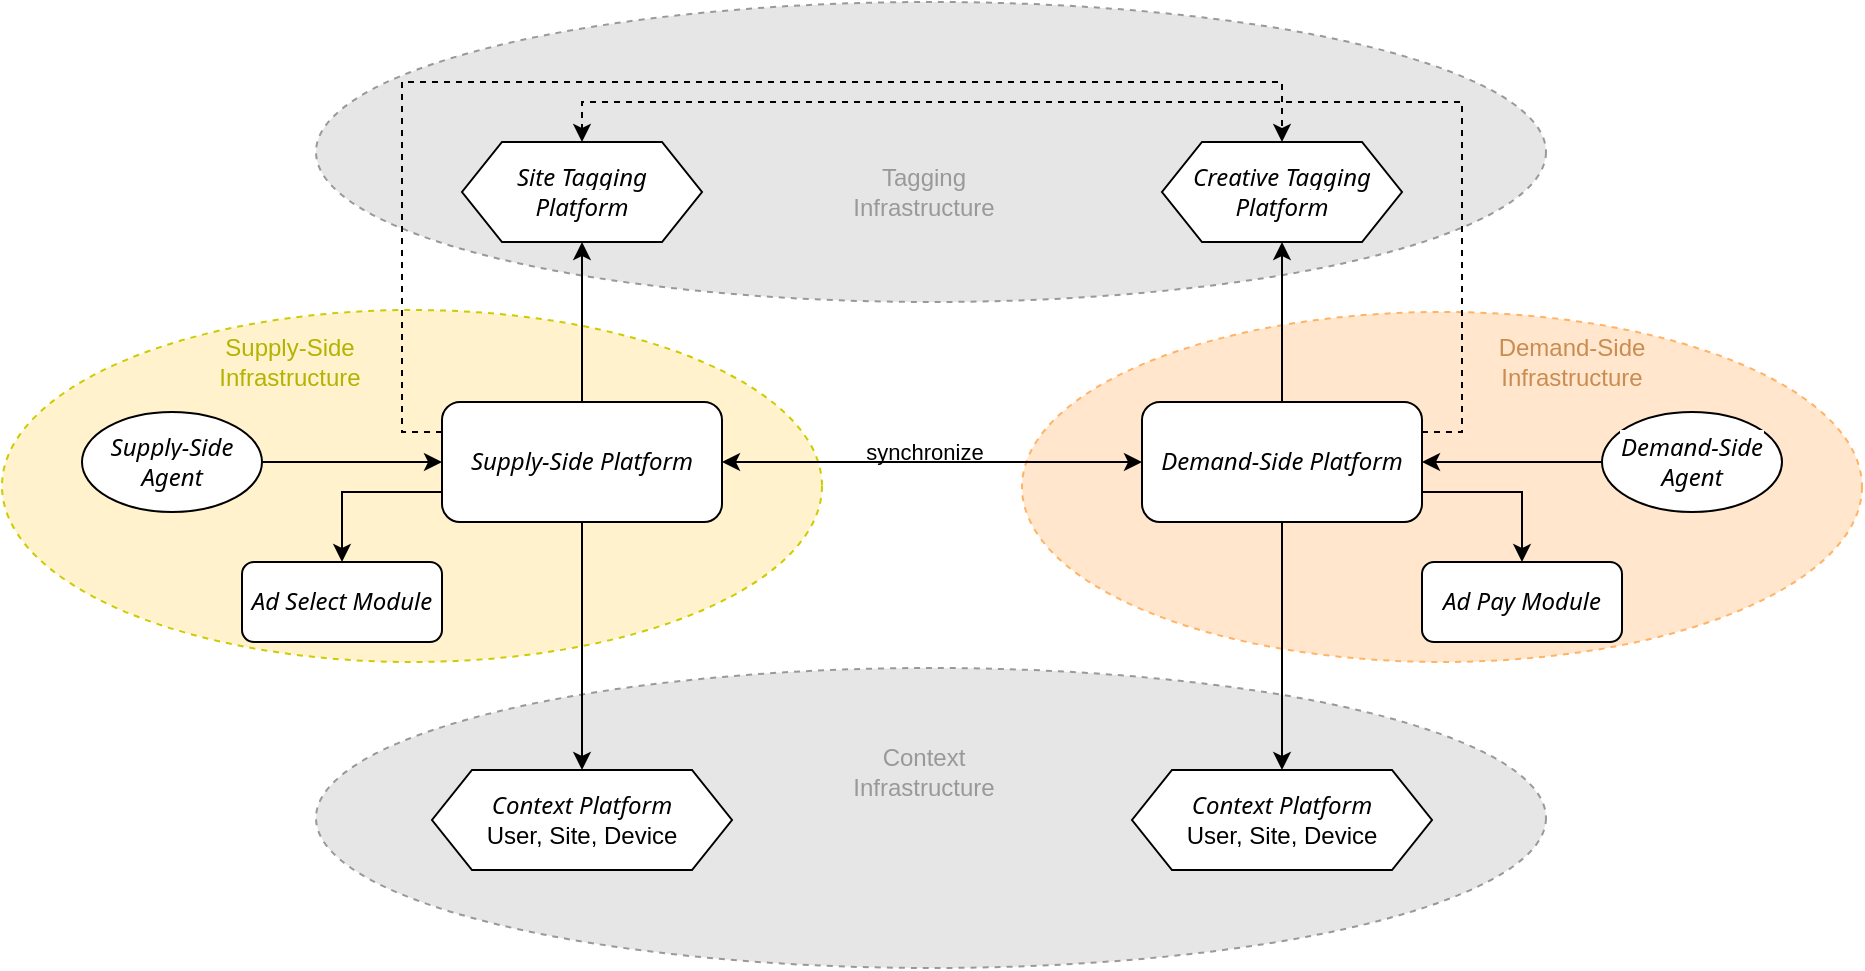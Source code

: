 <mxfile version="20.8.10" type="device"><diagram id="jn7hWb-1jvPDCO8oH757" name="Page-1"><mxGraphModel dx="989" dy="665" grid="1" gridSize="10" guides="1" tooltips="1" connect="1" arrows="1" fold="1" page="1" pageScale="1" pageWidth="1169" pageHeight="827" math="0" shadow="0"><root><mxCell id="0"/><mxCell id="1" parent="0"/><mxCell id="UW8ppSqbyXw56n3Y4dqZ-31" value="" style="ellipse;whiteSpace=wrap;html=1;fontColor=#333333;fillColor=#E6E6E6;strokeColor=#999999;dashed=1;" parent="1" vertex="1"><mxGeometry x="267" y="453" width="615" height="150" as="geometry"/></mxCell><mxCell id="UW8ppSqbyXw56n3Y4dqZ-30" value="" style="ellipse;whiteSpace=wrap;html=1;fontColor=#333333;fillColor=#E6E6E6;strokeColor=#999999;dashed=1;" parent="1" vertex="1"><mxGeometry x="267" y="120" width="615" height="150" as="geometry"/></mxCell><mxCell id="UW8ppSqbyXw56n3Y4dqZ-29" value="" style="ellipse;whiteSpace=wrap;html=1;fillColor=#ffe6cc;strokeColor=#FFB366;dashed=1;" parent="1" vertex="1"><mxGeometry x="620" y="275" width="420" height="175" as="geometry"/></mxCell><mxCell id="UW8ppSqbyXw56n3Y4dqZ-28" value="" style="ellipse;whiteSpace=wrap;html=1;fillColor=#fff2cc;strokeColor=#CCCC00;dashed=1;" parent="1" vertex="1"><mxGeometry x="110" y="274" width="410" height="176" as="geometry"/></mxCell><mxCell id="UW8ppSqbyXw56n3Y4dqZ-15" style="edgeStyle=orthogonalEdgeStyle;rounded=0;orthogonalLoop=1;jettySize=auto;html=1;entryX=0.5;entryY=1;entryDx=0;entryDy=0;" parent="1" source="UW8ppSqbyXw56n3Y4dqZ-1" target="UW8ppSqbyXw56n3Y4dqZ-4" edge="1"><mxGeometry relative="1" as="geometry"/></mxCell><mxCell id="UW8ppSqbyXw56n3Y4dqZ-18" style="edgeStyle=orthogonalEdgeStyle;rounded=0;orthogonalLoop=1;jettySize=auto;html=1;entryX=1;entryY=0.5;entryDx=0;entryDy=0;startArrow=classic;startFill=1;endArrow=none;endFill=0;" parent="1" source="UW8ppSqbyXw56n3Y4dqZ-1" target="UW8ppSqbyXw56n3Y4dqZ-6" edge="1"><mxGeometry relative="1" as="geometry"/></mxCell><mxCell id="UW8ppSqbyXw56n3Y4dqZ-22" style="edgeStyle=orthogonalEdgeStyle;rounded=0;orthogonalLoop=1;jettySize=auto;html=1;exitX=0;exitY=0.25;exitDx=0;exitDy=0;entryX=0.5;entryY=0;entryDx=0;entryDy=0;dashed=1;labelBackgroundColor=none;" parent="1" source="UW8ppSqbyXw56n3Y4dqZ-1" target="UW8ppSqbyXw56n3Y4dqZ-3" edge="1"><mxGeometry relative="1" as="geometry"><Array as="points"><mxPoint x="310" y="335"/><mxPoint x="310" y="160"/><mxPoint x="750" y="160"/></Array></mxGeometry></mxCell><mxCell id="njfDH5lzjeAfx0mGwy8I-3" style="edgeStyle=orthogonalEdgeStyle;rounded=0;orthogonalLoop=1;jettySize=auto;html=1;entryX=0.5;entryY=0;entryDx=0;entryDy=0;exitX=0;exitY=0.75;exitDx=0;exitDy=0;" parent="1" source="UW8ppSqbyXw56n3Y4dqZ-1" target="UW8ppSqbyXw56n3Y4dqZ-26" edge="1"><mxGeometry relative="1" as="geometry"><Array as="points"><mxPoint x="280" y="365"/></Array></mxGeometry></mxCell><mxCell id="njfDH5lzjeAfx0mGwy8I-16" style="edgeStyle=orthogonalEdgeStyle;rounded=0;orthogonalLoop=1;jettySize=auto;html=1;" parent="1" source="UW8ppSqbyXw56n3Y4dqZ-1" target="7m5zYhke_c38A_Lj1ryV-2" edge="1"><mxGeometry relative="1" as="geometry"><mxPoint x="400" y="490" as="targetPoint"/></mxGeometry></mxCell><mxCell id="UW8ppSqbyXw56n3Y4dqZ-1" value="&lt;em style=&quot;font-family: &amp;quot;HCo Gotham&amp;quot;, system-ui, -apple-system, &amp;quot;Segoe UI&amp;quot;, Roboto, &amp;quot;Helvetica Neue&amp;quot;, Arial, &amp;quot;Noto Sans&amp;quot;, &amp;quot;Liberation Sans&amp;quot;, sans-serif, &amp;quot;Apple Color Emoji&amp;quot;, &amp;quot;Segoe UI Emoji&amp;quot;, &amp;quot;Segoe UI Symbol&amp;quot;, &amp;quot;Noto Color Emoji&amp;quot;; text-align: start; background-color: rgb(255, 255, 255);&quot;&gt;&lt;font style=&quot;font-size: 12px;&quot;&gt;Supply-Side Platform&lt;/font&gt;&lt;/em&gt;" style="rounded=1;whiteSpace=wrap;html=1;" parent="1" vertex="1"><mxGeometry x="330" y="320" width="140" height="60" as="geometry"/></mxCell><mxCell id="UW8ppSqbyXw56n3Y4dqZ-12" value="synchronize" style="edgeStyle=orthogonalEdgeStyle;rounded=0;orthogonalLoop=1;jettySize=auto;html=1;exitX=0;exitY=0.5;exitDx=0;exitDy=0;entryX=1;entryY=0.5;entryDx=0;entryDy=0;labelBackgroundColor=none;startArrow=classic;startFill=1;" parent="1" source="UW8ppSqbyXw56n3Y4dqZ-2" target="UW8ppSqbyXw56n3Y4dqZ-1" edge="1"><mxGeometry x="0.043" y="-5" relative="1" as="geometry"><mxPoint as="offset"/></mxGeometry></mxCell><mxCell id="UW8ppSqbyXw56n3Y4dqZ-14" style="edgeStyle=orthogonalEdgeStyle;rounded=0;orthogonalLoop=1;jettySize=auto;html=1;entryX=0.5;entryY=1;entryDx=0;entryDy=0;" parent="1" source="UW8ppSqbyXw56n3Y4dqZ-2" target="UW8ppSqbyXw56n3Y4dqZ-3" edge="1"><mxGeometry relative="1" as="geometry"/></mxCell><mxCell id="UW8ppSqbyXw56n3Y4dqZ-21" style="edgeStyle=orthogonalEdgeStyle;rounded=0;orthogonalLoop=1;jettySize=auto;html=1;exitX=1;exitY=0.25;exitDx=0;exitDy=0;entryX=0.5;entryY=0;entryDx=0;entryDy=0;dashed=1;labelBackgroundColor=none;" parent="1" source="UW8ppSqbyXw56n3Y4dqZ-2" target="UW8ppSqbyXw56n3Y4dqZ-4" edge="1"><mxGeometry relative="1" as="geometry"/></mxCell><mxCell id="njfDH5lzjeAfx0mGwy8I-4" style="edgeStyle=orthogonalEdgeStyle;rounded=0;orthogonalLoop=1;jettySize=auto;html=1;exitX=1;exitY=0.75;exitDx=0;exitDy=0;" parent="1" source="UW8ppSqbyXw56n3Y4dqZ-2" target="UW8ppSqbyXw56n3Y4dqZ-27" edge="1"><mxGeometry relative="1" as="geometry"/></mxCell><mxCell id="njfDH5lzjeAfx0mGwy8I-10" style="edgeStyle=orthogonalEdgeStyle;rounded=0;orthogonalLoop=1;jettySize=auto;html=1;" parent="1" source="UW8ppSqbyXw56n3Y4dqZ-2" target="7m5zYhke_c38A_Lj1ryV-3" edge="1"><mxGeometry relative="1" as="geometry"><mxPoint x="750.0" y="490" as="targetPoint"/></mxGeometry></mxCell><mxCell id="UW8ppSqbyXw56n3Y4dqZ-2" value="&lt;em style=&quot;border-color: var(--border-color); font-family: &amp;quot;HCo Gotham&amp;quot;, system-ui, -apple-system, &amp;quot;Segoe UI&amp;quot;, Roboto, &amp;quot;Helvetica Neue&amp;quot;, Arial, &amp;quot;Noto Sans&amp;quot;, &amp;quot;Liberation Sans&amp;quot;, sans-serif, &amp;quot;Apple Color Emoji&amp;quot;, &amp;quot;Segoe UI Emoji&amp;quot;, &amp;quot;Segoe UI Symbol&amp;quot;, &amp;quot;Noto Color Emoji&amp;quot;; text-align: start; background-color: rgb(255, 255, 255);&quot;&gt;&lt;font style=&quot;border-color: var(--border-color);&quot;&gt;Demand-Side Platform&lt;/font&gt;&lt;/em&gt;" style="rounded=1;whiteSpace=wrap;html=1;" parent="1" vertex="1"><mxGeometry x="680" y="320" width="140" height="60" as="geometry"/></mxCell><mxCell id="UW8ppSqbyXw56n3Y4dqZ-3" value="&lt;em style=&quot;font-family: &amp;quot;HCo Gotham&amp;quot;, system-ui, -apple-system, &amp;quot;Segoe UI&amp;quot;, Roboto, &amp;quot;Helvetica Neue&amp;quot;, Arial, &amp;quot;Noto Sans&amp;quot;, &amp;quot;Liberation Sans&amp;quot;, sans-serif, &amp;quot;Apple Color Emoji&amp;quot;, &amp;quot;Segoe UI Emoji&amp;quot;, &amp;quot;Segoe UI Symbol&amp;quot;, &amp;quot;Noto Color Emoji&amp;quot;; text-align: start; background-color: rgb(255, 255, 255);&quot;&gt;&lt;font style=&quot;font-size: 12px;&quot;&gt;Creative Tagging Platform&lt;/font&gt;&lt;/em&gt;&lt;b&gt;&lt;br&gt;&lt;/b&gt;" style="shape=hexagon;perimeter=hexagonPerimeter2;whiteSpace=wrap;html=1;fixedSize=1;" parent="1" vertex="1"><mxGeometry x="690" y="190" width="120" height="50" as="geometry"/></mxCell><mxCell id="UW8ppSqbyXw56n3Y4dqZ-4" value="&lt;em style=&quot;font-family: &amp;quot;HCo Gotham&amp;quot;, system-ui, -apple-system, &amp;quot;Segoe UI&amp;quot;, Roboto, &amp;quot;Helvetica Neue&amp;quot;, Arial, &amp;quot;Noto Sans&amp;quot;, &amp;quot;Liberation Sans&amp;quot;, sans-serif, &amp;quot;Apple Color Emoji&amp;quot;, &amp;quot;Segoe UI Emoji&amp;quot;, &amp;quot;Segoe UI Symbol&amp;quot;, &amp;quot;Noto Color Emoji&amp;quot;; text-align: start; background-color: rgb(255, 255, 255);&quot;&gt;&lt;font style=&quot;font-size: 12px;&quot;&gt;Site Tagging&lt;br&gt;Platform&lt;/font&gt;&lt;/em&gt;" style="shape=hexagon;perimeter=hexagonPerimeter2;whiteSpace=wrap;html=1;fixedSize=1;" parent="1" vertex="1"><mxGeometry x="340" y="190" width="120" height="50" as="geometry"/></mxCell><mxCell id="UW8ppSqbyXw56n3Y4dqZ-17" style="edgeStyle=orthogonalEdgeStyle;rounded=0;orthogonalLoop=1;jettySize=auto;html=1;entryX=1;entryY=0.5;entryDx=0;entryDy=0;" parent="1" source="UW8ppSqbyXw56n3Y4dqZ-5" target="UW8ppSqbyXw56n3Y4dqZ-2" edge="1"><mxGeometry relative="1" as="geometry"/></mxCell><mxCell id="UW8ppSqbyXw56n3Y4dqZ-5" value="&lt;em style=&quot;border-color: var(--border-color); font-family: &amp;quot;HCo Gotham&amp;quot;, system-ui, -apple-system, &amp;quot;Segoe UI&amp;quot;, Roboto, &amp;quot;Helvetica Neue&amp;quot;, Arial, &amp;quot;Noto Sans&amp;quot;, &amp;quot;Liberation Sans&amp;quot;, sans-serif, &amp;quot;Apple Color Emoji&amp;quot;, &amp;quot;Segoe UI Emoji&amp;quot;, &amp;quot;Segoe UI Symbol&amp;quot;, &amp;quot;Noto Color Emoji&amp;quot;; text-align: start; background-color: rgb(255, 255, 255);&quot;&gt;&lt;font style=&quot;border-color: var(--border-color);&quot;&gt;Demand-Side Agent&lt;/font&gt;&lt;/em&gt;" style="ellipse;whiteSpace=wrap;html=1;" parent="1" vertex="1"><mxGeometry x="910" y="325" width="90" height="50" as="geometry"/></mxCell><mxCell id="UW8ppSqbyXw56n3Y4dqZ-6" value="&lt;em style=&quot;font-family: &amp;quot;HCo Gotham&amp;quot;, system-ui, -apple-system, &amp;quot;Segoe UI&amp;quot;, Roboto, &amp;quot;Helvetica Neue&amp;quot;, Arial, &amp;quot;Noto Sans&amp;quot;, &amp;quot;Liberation Sans&amp;quot;, sans-serif, &amp;quot;Apple Color Emoji&amp;quot;, &amp;quot;Segoe UI Emoji&amp;quot;, &amp;quot;Segoe UI Symbol&amp;quot;, &amp;quot;Noto Color Emoji&amp;quot;; text-align: start; background-color: rgb(255, 255, 255);&quot;&gt;&lt;font style=&quot;font-size: 12px;&quot;&gt;Supply-Side Agent&lt;/font&gt;&lt;/em&gt;" style="ellipse;whiteSpace=wrap;html=1;" parent="1" vertex="1"><mxGeometry x="150" y="325" width="90" height="50" as="geometry"/></mxCell><mxCell id="UW8ppSqbyXw56n3Y4dqZ-26" value="&lt;em style=&quot;border-color: var(--border-color); font-family: &amp;quot;HCo Gotham&amp;quot;, system-ui, -apple-system, &amp;quot;Segoe UI&amp;quot;, Roboto, &amp;quot;Helvetica Neue&amp;quot;, Arial, &amp;quot;Noto Sans&amp;quot;, &amp;quot;Liberation Sans&amp;quot;, sans-serif, &amp;quot;Apple Color Emoji&amp;quot;, &amp;quot;Segoe UI Emoji&amp;quot;, &amp;quot;Segoe UI Symbol&amp;quot;, &amp;quot;Noto Color Emoji&amp;quot;; text-align: start; background-color: rgb(255, 255, 255);&quot;&gt;&lt;font style=&quot;border-color: var(--border-color);&quot;&gt;Ad Select Module&lt;/font&gt;&lt;/em&gt;" style="rounded=1;whiteSpace=wrap;html=1;" parent="1" vertex="1"><mxGeometry x="230" y="400" width="100" height="40" as="geometry"/></mxCell><mxCell id="UW8ppSqbyXw56n3Y4dqZ-27" value="&lt;em style=&quot;border-color: var(--border-color); font-family: &amp;quot;HCo Gotham&amp;quot;, system-ui, -apple-system, &amp;quot;Segoe UI&amp;quot;, Roboto, &amp;quot;Helvetica Neue&amp;quot;, Arial, &amp;quot;Noto Sans&amp;quot;, &amp;quot;Liberation Sans&amp;quot;, sans-serif, &amp;quot;Apple Color Emoji&amp;quot;, &amp;quot;Segoe UI Emoji&amp;quot;, &amp;quot;Segoe UI Symbol&amp;quot;, &amp;quot;Noto Color Emoji&amp;quot;; text-align: start; background-color: rgb(255, 255, 255);&quot;&gt;&lt;font style=&quot;border-color: var(--border-color);&quot;&gt;Ad Pay Module&lt;/font&gt;&lt;/em&gt;" style="rounded=1;whiteSpace=wrap;html=1;" parent="1" vertex="1"><mxGeometry x="820" y="400" width="100" height="40" as="geometry"/></mxCell><mxCell id="UW8ppSqbyXw56n3Y4dqZ-32" value="Context Infrastructure" style="text;html=1;strokeColor=none;fillColor=none;align=center;verticalAlign=middle;whiteSpace=wrap;rounded=0;dashed=1;fontColor=#999999;" parent="1" vertex="1"><mxGeometry x="551" y="495" width="40" height="20" as="geometry"/></mxCell><mxCell id="UW8ppSqbyXw56n3Y4dqZ-33" value="Tagging Infrastructure" style="text;html=1;strokeColor=none;fillColor=none;align=center;verticalAlign=middle;whiteSpace=wrap;rounded=0;dashed=1;fontColor=#999999;" parent="1" vertex="1"><mxGeometry x="551" y="205" width="40" height="20" as="geometry"/></mxCell><mxCell id="UW8ppSqbyXw56n3Y4dqZ-34" value="Demand-Side Infrastructure" style="text;html=1;strokeColor=none;fillColor=none;align=center;verticalAlign=middle;whiteSpace=wrap;rounded=0;dashed=1;fontColor=#C98D51;" parent="1" vertex="1"><mxGeometry x="855" y="290" width="80" height="20" as="geometry"/></mxCell><mxCell id="UW8ppSqbyXw56n3Y4dqZ-36" value="Supply-Side Infrastructure" style="text;html=1;strokeColor=none;fillColor=none;align=center;verticalAlign=middle;whiteSpace=wrap;rounded=0;dashed=1;fontColor=#B3B300;" parent="1" vertex="1"><mxGeometry x="209" y="290" width="90" height="20" as="geometry"/></mxCell><mxCell id="7m5zYhke_c38A_Lj1ryV-2" value="&lt;font style=&quot;font-size: 12px;&quot;&gt;&lt;em style=&quot;font-family: &amp;quot;HCo Gotham&amp;quot;, system-ui, -apple-system, &amp;quot;Segoe UI&amp;quot;, Roboto, &amp;quot;Helvetica Neue&amp;quot;, Arial, &amp;quot;Noto Sans&amp;quot;, &amp;quot;Liberation Sans&amp;quot;, sans-serif, &amp;quot;Apple Color Emoji&amp;quot;, &amp;quot;Segoe UI Emoji&amp;quot;, &amp;quot;Segoe UI Symbol&amp;quot;, &amp;quot;Noto Color Emoji&amp;quot;; text-align: start; background-color: rgb(255, 255, 255);&quot;&gt;Context Platform&lt;br&gt;&lt;/em&gt;&lt;/font&gt;User, Site, Device" style="shape=hexagon;perimeter=hexagonPerimeter2;whiteSpace=wrap;html=1;fixedSize=1;" vertex="1" parent="1"><mxGeometry x="325" y="504" width="150" height="50" as="geometry"/></mxCell><mxCell id="7m5zYhke_c38A_Lj1ryV-3" value="&lt;font style=&quot;font-size: 12px;&quot;&gt;&lt;em style=&quot;font-family: &amp;quot;HCo Gotham&amp;quot;, system-ui, -apple-system, &amp;quot;Segoe UI&amp;quot;, Roboto, &amp;quot;Helvetica Neue&amp;quot;, Arial, &amp;quot;Noto Sans&amp;quot;, &amp;quot;Liberation Sans&amp;quot;, sans-serif, &amp;quot;Apple Color Emoji&amp;quot;, &amp;quot;Segoe UI Emoji&amp;quot;, &amp;quot;Segoe UI Symbol&amp;quot;, &amp;quot;Noto Color Emoji&amp;quot;; text-align: start; background-color: rgb(255, 255, 255);&quot;&gt;Context Platform&lt;br&gt;&lt;/em&gt;&lt;/font&gt;User, Site, Device" style="shape=hexagon;perimeter=hexagonPerimeter2;whiteSpace=wrap;html=1;fixedSize=1;" vertex="1" parent="1"><mxGeometry x="675" y="504" width="150" height="50" as="geometry"/></mxCell></root></mxGraphModel></diagram></mxfile>